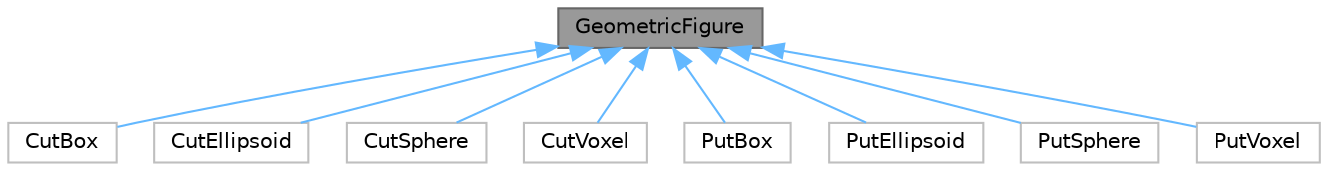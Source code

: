 digraph "GeometricFigure"
{
 // LATEX_PDF_SIZE
  bgcolor="transparent";
  edge [fontname=Helvetica,fontsize=10,labelfontname=Helvetica,labelfontsize=10];
  node [fontname=Helvetica,fontsize=10,shape=box,height=0.2,width=0.4];
  Node1 [id="Node000001",label="GeometricFigure",height=0.2,width=0.4,color="gray40", fillcolor="grey60", style="filled", fontcolor="black",tooltip=" "];
  Node1 -> Node2 [id="edge1_Node000001_Node000002",dir="back",color="steelblue1",style="solid",tooltip=" "];
  Node2 [id="Node000002",label="CutBox",height=0.2,width=0.4,color="grey75", fillcolor="white", style="filled",URL="$classCutBox.html",tooltip=" "];
  Node1 -> Node3 [id="edge2_Node000001_Node000003",dir="back",color="steelblue1",style="solid",tooltip=" "];
  Node3 [id="Node000003",label="CutEllipsoid",height=0.2,width=0.4,color="grey75", fillcolor="white", style="filled",URL="$classCutEllipsoid.html",tooltip=" "];
  Node1 -> Node4 [id="edge3_Node000001_Node000004",dir="back",color="steelblue1",style="solid",tooltip=" "];
  Node4 [id="Node000004",label="CutSphere",height=0.2,width=0.4,color="grey75", fillcolor="white", style="filled",URL="$classCutSphere.html",tooltip=" "];
  Node1 -> Node5 [id="edge4_Node000001_Node000005",dir="back",color="steelblue1",style="solid",tooltip=" "];
  Node5 [id="Node000005",label="CutVoxel",height=0.2,width=0.4,color="grey75", fillcolor="white", style="filled",URL="$classCutVoxel.html",tooltip=" "];
  Node1 -> Node6 [id="edge5_Node000001_Node000006",dir="back",color="steelblue1",style="solid",tooltip=" "];
  Node6 [id="Node000006",label="PutBox",height=0.2,width=0.4,color="grey75", fillcolor="white", style="filled",URL="$classPutBox.html",tooltip=" "];
  Node1 -> Node7 [id="edge6_Node000001_Node000007",dir="back",color="steelblue1",style="solid",tooltip=" "];
  Node7 [id="Node000007",label="PutEllipsoid",height=0.2,width=0.4,color="grey75", fillcolor="white", style="filled",URL="$classPutEllipsoid.html",tooltip=" "];
  Node1 -> Node8 [id="edge7_Node000001_Node000008",dir="back",color="steelblue1",style="solid",tooltip=" "];
  Node8 [id="Node000008",label="PutSphere",height=0.2,width=0.4,color="grey75", fillcolor="white", style="filled",URL="$classPutSphere.html",tooltip=" "];
  Node1 -> Node9 [id="edge8_Node000001_Node000009",dir="back",color="steelblue1",style="solid",tooltip=" "];
  Node9 [id="Node000009",label="PutVoxel",height=0.2,width=0.4,color="grey75", fillcolor="white", style="filled",URL="$classPutVoxel.html",tooltip=" "];
}
